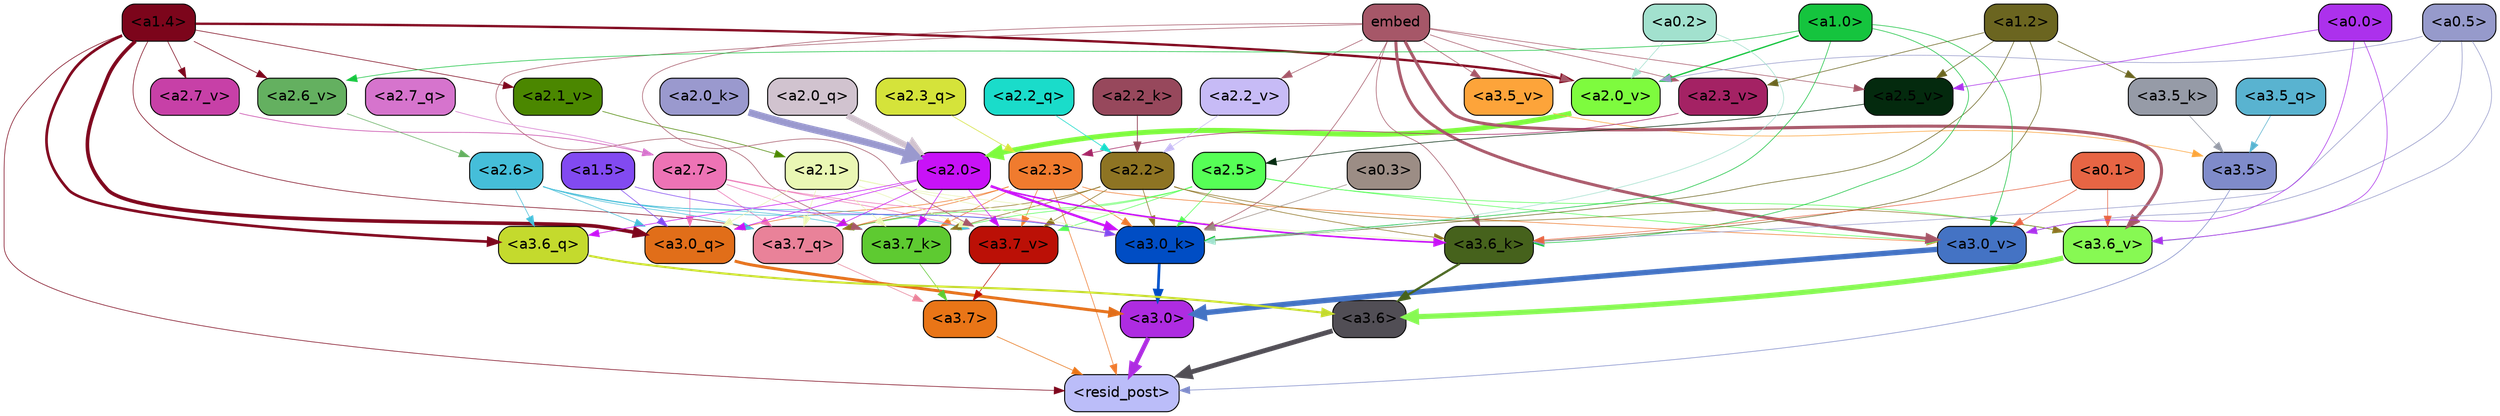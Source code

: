 strict digraph "" {
	graph [bgcolor=transparent,
		layout=dot,
		overlap=false,
		splines=true
	];
	"<a3.7>"	[color=black,
		fillcolor="#e97517",
		fontname=Helvetica,
		shape=box,
		style="filled, rounded"];
	"<resid_post>"	[color=black,
		fillcolor="#bbbdf9",
		fontname=Helvetica,
		shape=box,
		style="filled, rounded"];
	"<a3.7>" -> "<resid_post>"	[color="#e97517",
		penwidth=0.6];
	"<a3.6>"	[color=black,
		fillcolor="#514e55",
		fontname=Helvetica,
		shape=box,
		style="filled, rounded"];
	"<a3.6>" -> "<resid_post>"	[color="#514e55",
		penwidth=4.6696330308914185];
	"<a3.5>"	[color=black,
		fillcolor="#7f8bca",
		fontname=Helvetica,
		shape=box,
		style="filled, rounded"];
	"<a3.5>" -> "<resid_post>"	[color="#7f8bca",
		penwidth=0.6];
	"<a3.0>"	[color=black,
		fillcolor="#ae2ce1",
		fontname=Helvetica,
		shape=box,
		style="filled, rounded"];
	"<a3.0>" -> "<resid_post>"	[color="#ae2ce1",
		penwidth=4.282557368278503];
	"<a2.3>"	[color=black,
		fillcolor="#f07b2e",
		fontname=Helvetica,
		shape=box,
		style="filled, rounded"];
	"<a2.3>" -> "<resid_post>"	[color="#f07b2e",
		penwidth=0.6];
	"<a3.7_q>"	[color=black,
		fillcolor="#e98299",
		fontname=Helvetica,
		shape=box,
		style="filled, rounded"];
	"<a2.3>" -> "<a3.7_q>"	[color="#f07b2e",
		penwidth=0.6];
	"<a3.0_q>"	[color=black,
		fillcolor="#e16e19",
		fontname=Helvetica,
		shape=box,
		style="filled, rounded"];
	"<a2.3>" -> "<a3.0_q>"	[color="#f07b2e",
		penwidth=0.6];
	"<a3.7_k>"	[color=black,
		fillcolor="#5eca31",
		fontname=Helvetica,
		shape=box,
		style="filled, rounded"];
	"<a2.3>" -> "<a3.7_k>"	[color="#f07b2e",
		penwidth=0.6];
	"<a3.0_k>"	[color=black,
		fillcolor="#004dc4",
		fontname=Helvetica,
		shape=box,
		style="filled, rounded"];
	"<a2.3>" -> "<a3.0_k>"	[color="#f07b2e",
		penwidth=0.6];
	"<a3.7_v>"	[color=black,
		fillcolor="#bb1006",
		fontname=Helvetica,
		shape=box,
		style="filled, rounded"];
	"<a2.3>" -> "<a3.7_v>"	[color="#f07b2e",
		penwidth=0.6];
	"<a3.0_v>"	[color=black,
		fillcolor="#4473c4",
		fontname=Helvetica,
		shape=box,
		style="filled, rounded"];
	"<a2.3>" -> "<a3.0_v>"	[color="#f07b2e",
		penwidth=0.6];
	"<a1.4>"	[color=black,
		fillcolor="#7c051b",
		fontname=Helvetica,
		shape=box,
		style="filled, rounded"];
	"<a1.4>" -> "<resid_post>"	[color="#7c051b",
		penwidth=0.6];
	"<a1.4>" -> "<a3.7_q>"	[color="#7c051b",
		penwidth=0.6];
	"<a3.6_q>"	[color=black,
		fillcolor="#c4da2d",
		fontname=Helvetica,
		shape=box,
		style="filled, rounded"];
	"<a1.4>" -> "<a3.6_q>"	[color="#7c051b",
		penwidth=2.6073555648326874];
	"<a1.4>" -> "<a3.0_q>"	[color="#7c051b",
		penwidth=3.4971605762839317];
	"<a2.7_v>"	[color=black,
		fillcolor="#c740a7",
		fontname=Helvetica,
		shape=box,
		style="filled, rounded"];
	"<a1.4>" -> "<a2.7_v>"	[color="#7c051b",
		penwidth=0.6];
	"<a2.6_v>"	[color=black,
		fillcolor="#64b060",
		fontname=Helvetica,
		shape=box,
		style="filled, rounded"];
	"<a1.4>" -> "<a2.6_v>"	[color="#7c051b",
		penwidth=0.6];
	"<a2.1_v>"	[color=black,
		fillcolor="#4b8700",
		fontname=Helvetica,
		shape=box,
		style="filled, rounded"];
	"<a1.4>" -> "<a2.1_v>"	[color="#7c051b",
		penwidth=0.6];
	"<a2.0_v>"	[color=black,
		fillcolor="#7efb3e",
		fontname=Helvetica,
		shape=box,
		style="filled, rounded"];
	"<a1.4>" -> "<a2.0_v>"	[color="#7c051b",
		penwidth=2.268670678138733];
	"<a3.7_q>" -> "<a3.7>"	[color="#e98299",
		penwidth=0.6];
	"<a3.6_q>" -> "<a3.6>"	[color="#c4da2d",
		penwidth=2.03758105635643];
	"<a3.5_q>"	[color=black,
		fillcolor="#59b3d0",
		fontname=Helvetica,
		shape=box,
		style="filled, rounded"];
	"<a3.5_q>" -> "<a3.5>"	[color="#59b3d0",
		penwidth=0.6];
	"<a3.0_q>" -> "<a3.0>"	[color="#e16e19",
		penwidth=2.8638100624084473];
	"<a3.7_k>" -> "<a3.7>"	[color="#5eca31",
		penwidth=0.6];
	"<a3.6_k>"	[color=black,
		fillcolor="#46621c",
		fontname=Helvetica,
		shape=box,
		style="filled, rounded"];
	"<a3.6_k>" -> "<a3.6>"	[color="#46621c",
		penwidth=2.174198240041733];
	"<a3.5_k>"	[color=black,
		fillcolor="#969ba7",
		fontname=Helvetica,
		shape=box,
		style="filled, rounded"];
	"<a3.5_k>" -> "<a3.5>"	[color="#969ba7",
		penwidth=0.6];
	"<a3.0_k>" -> "<a3.0>"	[color="#004dc4",
		penwidth=2.6274144649505615];
	"<a3.7_v>" -> "<a3.7>"	[color="#bb1006",
		penwidth=0.6];
	"<a3.6_v>"	[color=black,
		fillcolor="#87f953",
		fontname=Helvetica,
		shape=box,
		style="filled, rounded"];
	"<a3.6_v>" -> "<a3.6>"	[color="#87f953",
		penwidth=5.002329230308533];
	"<a3.5_v>"	[color=black,
		fillcolor="#fda43a",
		fontname=Helvetica,
		shape=box,
		style="filled, rounded"];
	"<a3.5_v>" -> "<a3.5>"	[color="#fda43a",
		penwidth=0.6];
	"<a3.0_v>" -> "<a3.0>"	[color="#4473c4",
		penwidth=5.188832879066467];
	"<a2.7>"	[color=black,
		fillcolor="#ed73b5",
		fontname=Helvetica,
		shape=box,
		style="filled, rounded"];
	"<a2.7>" -> "<a3.7_q>"	[color="#ed73b5",
		penwidth=0.6];
	"<a2.7>" -> "<a3.0_q>"	[color="#ed73b5",
		penwidth=0.6];
	"<a2.7>" -> "<a3.7_k>"	[color="#ed73b5",
		penwidth=0.6];
	"<a2.7>" -> "<a3.0_k>"	[color="#ed73b5",
		penwidth=0.6];
	"<a2.7>" -> "<a3.7_v>"	[color="#ed73b5",
		penwidth=0.6];
	"<a2.6>"	[color=black,
		fillcolor="#45bed9",
		fontname=Helvetica,
		shape=box,
		style="filled, rounded"];
	"<a2.6>" -> "<a3.7_q>"	[color="#45bed9",
		penwidth=0.6];
	"<a2.6>" -> "<a3.6_q>"	[color="#45bed9",
		penwidth=0.6];
	"<a2.6>" -> "<a3.0_q>"	[color="#45bed9",
		penwidth=0.6];
	"<a2.6>" -> "<a3.7_k>"	[color="#45bed9",
		penwidth=0.6];
	"<a2.6>" -> "<a3.0_k>"	[color="#45bed9",
		penwidth=0.6];
	"<a2.6>" -> "<a3.7_v>"	[color="#45bed9",
		penwidth=0.6];
	"<a2.5>"	[color=black,
		fillcolor="#56ff56",
		fontname=Helvetica,
		shape=box,
		style="filled, rounded"];
	"<a2.5>" -> "<a3.7_q>"	[color="#56ff56",
		penwidth=0.6];
	"<a2.5>" -> "<a3.7_k>"	[color="#56ff56",
		penwidth=0.6];
	"<a2.5>" -> "<a3.0_k>"	[color="#56ff56",
		penwidth=0.6];
	"<a2.5>" -> "<a3.7_v>"	[color="#56ff56",
		penwidth=0.6];
	"<a2.5>" -> "<a3.6_v>"	[color="#56ff56",
		penwidth=0.6];
	"<a2.5>" -> "<a3.0_v>"	[color="#56ff56",
		penwidth=0.6];
	"<a2.2>"	[color=black,
		fillcolor="#8e7423",
		fontname=Helvetica,
		shape=box,
		style="filled, rounded"];
	"<a2.2>" -> "<a3.7_q>"	[color="#8e7423",
		penwidth=0.6];
	"<a2.2>" -> "<a3.7_k>"	[color="#8e7423",
		penwidth=0.6];
	"<a2.2>" -> "<a3.6_k>"	[color="#8e7423",
		penwidth=0.6];
	"<a2.2>" -> "<a3.0_k>"	[color="#8e7423",
		penwidth=0.6];
	"<a2.2>" -> "<a3.7_v>"	[color="#8e7423",
		penwidth=0.6];
	"<a2.2>" -> "<a3.6_v>"	[color="#8e7423",
		penwidth=0.6];
	"<a2.1>"	[color=black,
		fillcolor="#eaf7b4",
		fontname=Helvetica,
		shape=box,
		style="filled, rounded"];
	"<a2.1>" -> "<a3.7_q>"	[color="#eaf7b4",
		penwidth=0.6];
	"<a2.1>" -> "<a3.0_q>"	[color="#eaf7b4",
		penwidth=0.6];
	"<a2.1>" -> "<a3.7_k>"	[color="#eaf7b4",
		penwidth=0.6];
	"<a2.1>" -> "<a3.6_k>"	[color="#eaf7b4",
		penwidth=0.6];
	"<a2.1>" -> "<a3.0_k>"	[color="#eaf7b4",
		penwidth=0.6];
	"<a2.1>" -> "<a3.7_v>"	[color="#eaf7b4",
		penwidth=0.6];
	"<a2.0>"	[color=black,
		fillcolor="#c812f7",
		fontname=Helvetica,
		shape=box,
		style="filled, rounded"];
	"<a2.0>" -> "<a3.7_q>"	[color="#c812f7",
		penwidth=0.6];
	"<a2.0>" -> "<a3.6_q>"	[color="#c812f7",
		penwidth=0.6];
	"<a2.0>" -> "<a3.0_q>"	[color="#c812f7",
		penwidth=0.6];
	"<a2.0>" -> "<a3.7_k>"	[color="#c812f7",
		penwidth=0.6];
	"<a2.0>" -> "<a3.6_k>"	[color="#c812f7",
		penwidth=1.5568191409111023];
	"<a2.0>" -> "<a3.0_k>"	[color="#c812f7",
		penwidth=2.270527422428131];
	"<a2.0>" -> "<a3.7_v>"	[color="#c812f7",
		penwidth=0.6];
	"<a1.5>"	[color=black,
		fillcolor="#824af1",
		fontname=Helvetica,
		shape=box,
		style="filled, rounded"];
	"<a1.5>" -> "<a3.0_q>"	[color="#824af1",
		penwidth=0.6];
	"<a1.5>" -> "<a3.0_k>"	[color="#824af1",
		penwidth=0.6];
	embed	[color=black,
		fillcolor="#a65768",
		fontname=Helvetica,
		shape=box,
		style="filled, rounded"];
	embed -> "<a3.7_k>"	[color="#a65768",
		penwidth=0.6];
	embed -> "<a3.6_k>"	[color="#a65768",
		penwidth=0.6];
	embed -> "<a3.0_k>"	[color="#a65768",
		penwidth=0.6];
	embed -> "<a3.7_v>"	[color="#a65768",
		penwidth=0.6];
	embed -> "<a3.6_v>"	[color="#a65768",
		penwidth=2.9588699340820312];
	embed -> "<a3.5_v>"	[color="#a65768",
		penwidth=0.6];
	embed -> "<a3.0_v>"	[color="#a65768",
		penwidth=2.8686431646347046];
	"<a2.5_v>"	[color=black,
		fillcolor="#042a0e",
		fontname=Helvetica,
		shape=box,
		style="filled, rounded"];
	embed -> "<a2.5_v>"	[color="#a65768",
		penwidth=0.6];
	"<a2.3_v>"	[color=black,
		fillcolor="#a42264",
		fontname=Helvetica,
		shape=box,
		style="filled, rounded"];
	embed -> "<a2.3_v>"	[color="#a65768",
		penwidth=0.6];
	"<a2.2_v>"	[color=black,
		fillcolor="#c7bbf6",
		fontname=Helvetica,
		shape=box,
		style="filled, rounded"];
	embed -> "<a2.2_v>"	[color="#a65768",
		penwidth=0.6];
	embed -> "<a2.0_v>"	[color="#a65768",
		penwidth=0.6];
	"<a1.2>"	[color=black,
		fillcolor="#6b6520",
		fontname=Helvetica,
		shape=box,
		style="filled, rounded"];
	"<a1.2>" -> "<a3.6_k>"	[color="#6b6520",
		penwidth=0.6];
	"<a1.2>" -> "<a3.5_k>"	[color="#6b6520",
		penwidth=0.6];
	"<a1.2>" -> "<a3.0_k>"	[color="#6b6520",
		penwidth=0.6];
	"<a1.2>" -> "<a2.5_v>"	[color="#6b6520",
		penwidth=0.6];
	"<a1.2>" -> "<a2.3_v>"	[color="#6b6520",
		penwidth=0.6];
	"<a1.0>"	[color=black,
		fillcolor="#15c43e",
		fontname=Helvetica,
		shape=box,
		style="filled, rounded"];
	"<a1.0>" -> "<a3.6_k>"	[color="#15c43e",
		penwidth=0.6];
	"<a1.0>" -> "<a3.0_k>"	[color="#15c43e",
		penwidth=0.6];
	"<a1.0>" -> "<a3.0_v>"	[color="#15c43e",
		penwidth=0.6];
	"<a1.0>" -> "<a2.6_v>"	[color="#15c43e",
		penwidth=0.6];
	"<a1.0>" -> "<a2.0_v>"	[color="#15c43e",
		penwidth=1.27996826171875];
	"<a0.5>"	[color=black,
		fillcolor="#969acb",
		fontname=Helvetica,
		shape=box,
		style="filled, rounded"];
	"<a0.5>" -> "<a3.6_k>"	[color="#969acb",
		penwidth=0.6];
	"<a0.5>" -> "<a3.6_v>"	[color="#969acb",
		penwidth=0.6];
	"<a0.5>" -> "<a3.0_v>"	[color="#969acb",
		penwidth=0.6421224474906921];
	"<a0.5>" -> "<a2.0_v>"	[color="#969acb",
		penwidth=0.6];
	"<a0.1>"	[color=black,
		fillcolor="#e76544",
		fontname=Helvetica,
		shape=box,
		style="filled, rounded"];
	"<a0.1>" -> "<a3.6_k>"	[color="#e76544",
		penwidth=0.6];
	"<a0.1>" -> "<a3.6_v>"	[color="#e76544",
		penwidth=0.6];
	"<a0.1>" -> "<a3.0_v>"	[color="#e76544",
		penwidth=0.6];
	"<a0.3>"	[color=black,
		fillcolor="#9c8d85",
		fontname=Helvetica,
		shape=box,
		style="filled, rounded"];
	"<a0.3>" -> "<a3.0_k>"	[color="#9c8d85",
		penwidth=0.6];
	"<a0.2>"	[color=black,
		fillcolor="#a2e1ce",
		fontname=Helvetica,
		shape=box,
		style="filled, rounded"];
	"<a0.2>" -> "<a3.0_k>"	[color="#a2e1ce",
		penwidth=0.6];
	"<a0.2>" -> "<a2.0_v>"	[color="#a2e1ce",
		penwidth=0.6];
	"<a0.0>"	[color=black,
		fillcolor="#ac31ec",
		fontname=Helvetica,
		shape=box,
		style="filled, rounded"];
	"<a0.0>" -> "<a3.6_v>"	[color="#ac31ec",
		penwidth=0.6];
	"<a0.0>" -> "<a3.0_v>"	[color="#ac31ec",
		penwidth=0.6];
	"<a0.0>" -> "<a2.5_v>"	[color="#ac31ec",
		penwidth=0.6];
	"<a2.7_q>"	[color=black,
		fillcolor="#d674cd",
		fontname=Helvetica,
		shape=box,
		style="filled, rounded"];
	"<a2.7_q>" -> "<a2.7>"	[color="#d674cd",
		penwidth=0.6];
	"<a2.3_q>"	[color=black,
		fillcolor="#d5e33a",
		fontname=Helvetica,
		shape=box,
		style="filled, rounded"];
	"<a2.3_q>" -> "<a2.3>"	[color="#d5e33a",
		penwidth=0.6];
	"<a2.2_q>"	[color=black,
		fillcolor="#1adcca",
		fontname=Helvetica,
		shape=box,
		style="filled, rounded"];
	"<a2.2_q>" -> "<a2.2>"	[color="#1adcca",
		penwidth=0.6340763568878174];
	"<a2.0_q>"	[color=black,
		fillcolor="#d1c3cf",
		fontname=Helvetica,
		shape=box,
		style="filled, rounded"];
	"<a2.0_q>" -> "<a2.0>"	[color="#d1c3cf",
		penwidth=6.0160088539123535];
	"<a2.2_k>"	[color=black,
		fillcolor="#97485c",
		fontname=Helvetica,
		shape=box,
		style="filled, rounded"];
	"<a2.2_k>" -> "<a2.2>"	[color="#97485c",
		penwidth=0.7764816284179688];
	"<a2.0_k>"	[color=black,
		fillcolor="#9a99ce",
		fontname=Helvetica,
		shape=box,
		style="filled, rounded"];
	"<a2.0_k>" -> "<a2.0>"	[color="#9a99ce",
		penwidth=6.773025274276733];
	"<a2.7_v>" -> "<a2.7>"	[color="#c740a7",
		penwidth=0.6];
	"<a2.6_v>" -> "<a2.6>"	[color="#64b060",
		penwidth=0.6];
	"<a2.5_v>" -> "<a2.5>"	[color="#042a0e",
		penwidth=0.6];
	"<a2.3_v>" -> "<a2.3>"	[color="#a42264",
		penwidth=0.6];
	"<a2.2_v>" -> "<a2.2>"	[color="#c7bbf6",
		penwidth=0.6];
	"<a2.1_v>" -> "<a2.1>"	[color="#4b8700",
		penwidth=0.6];
	"<a2.0_v>" -> "<a2.0>"	[color="#7efb3e",
		penwidth=4.906715989112854];
}
